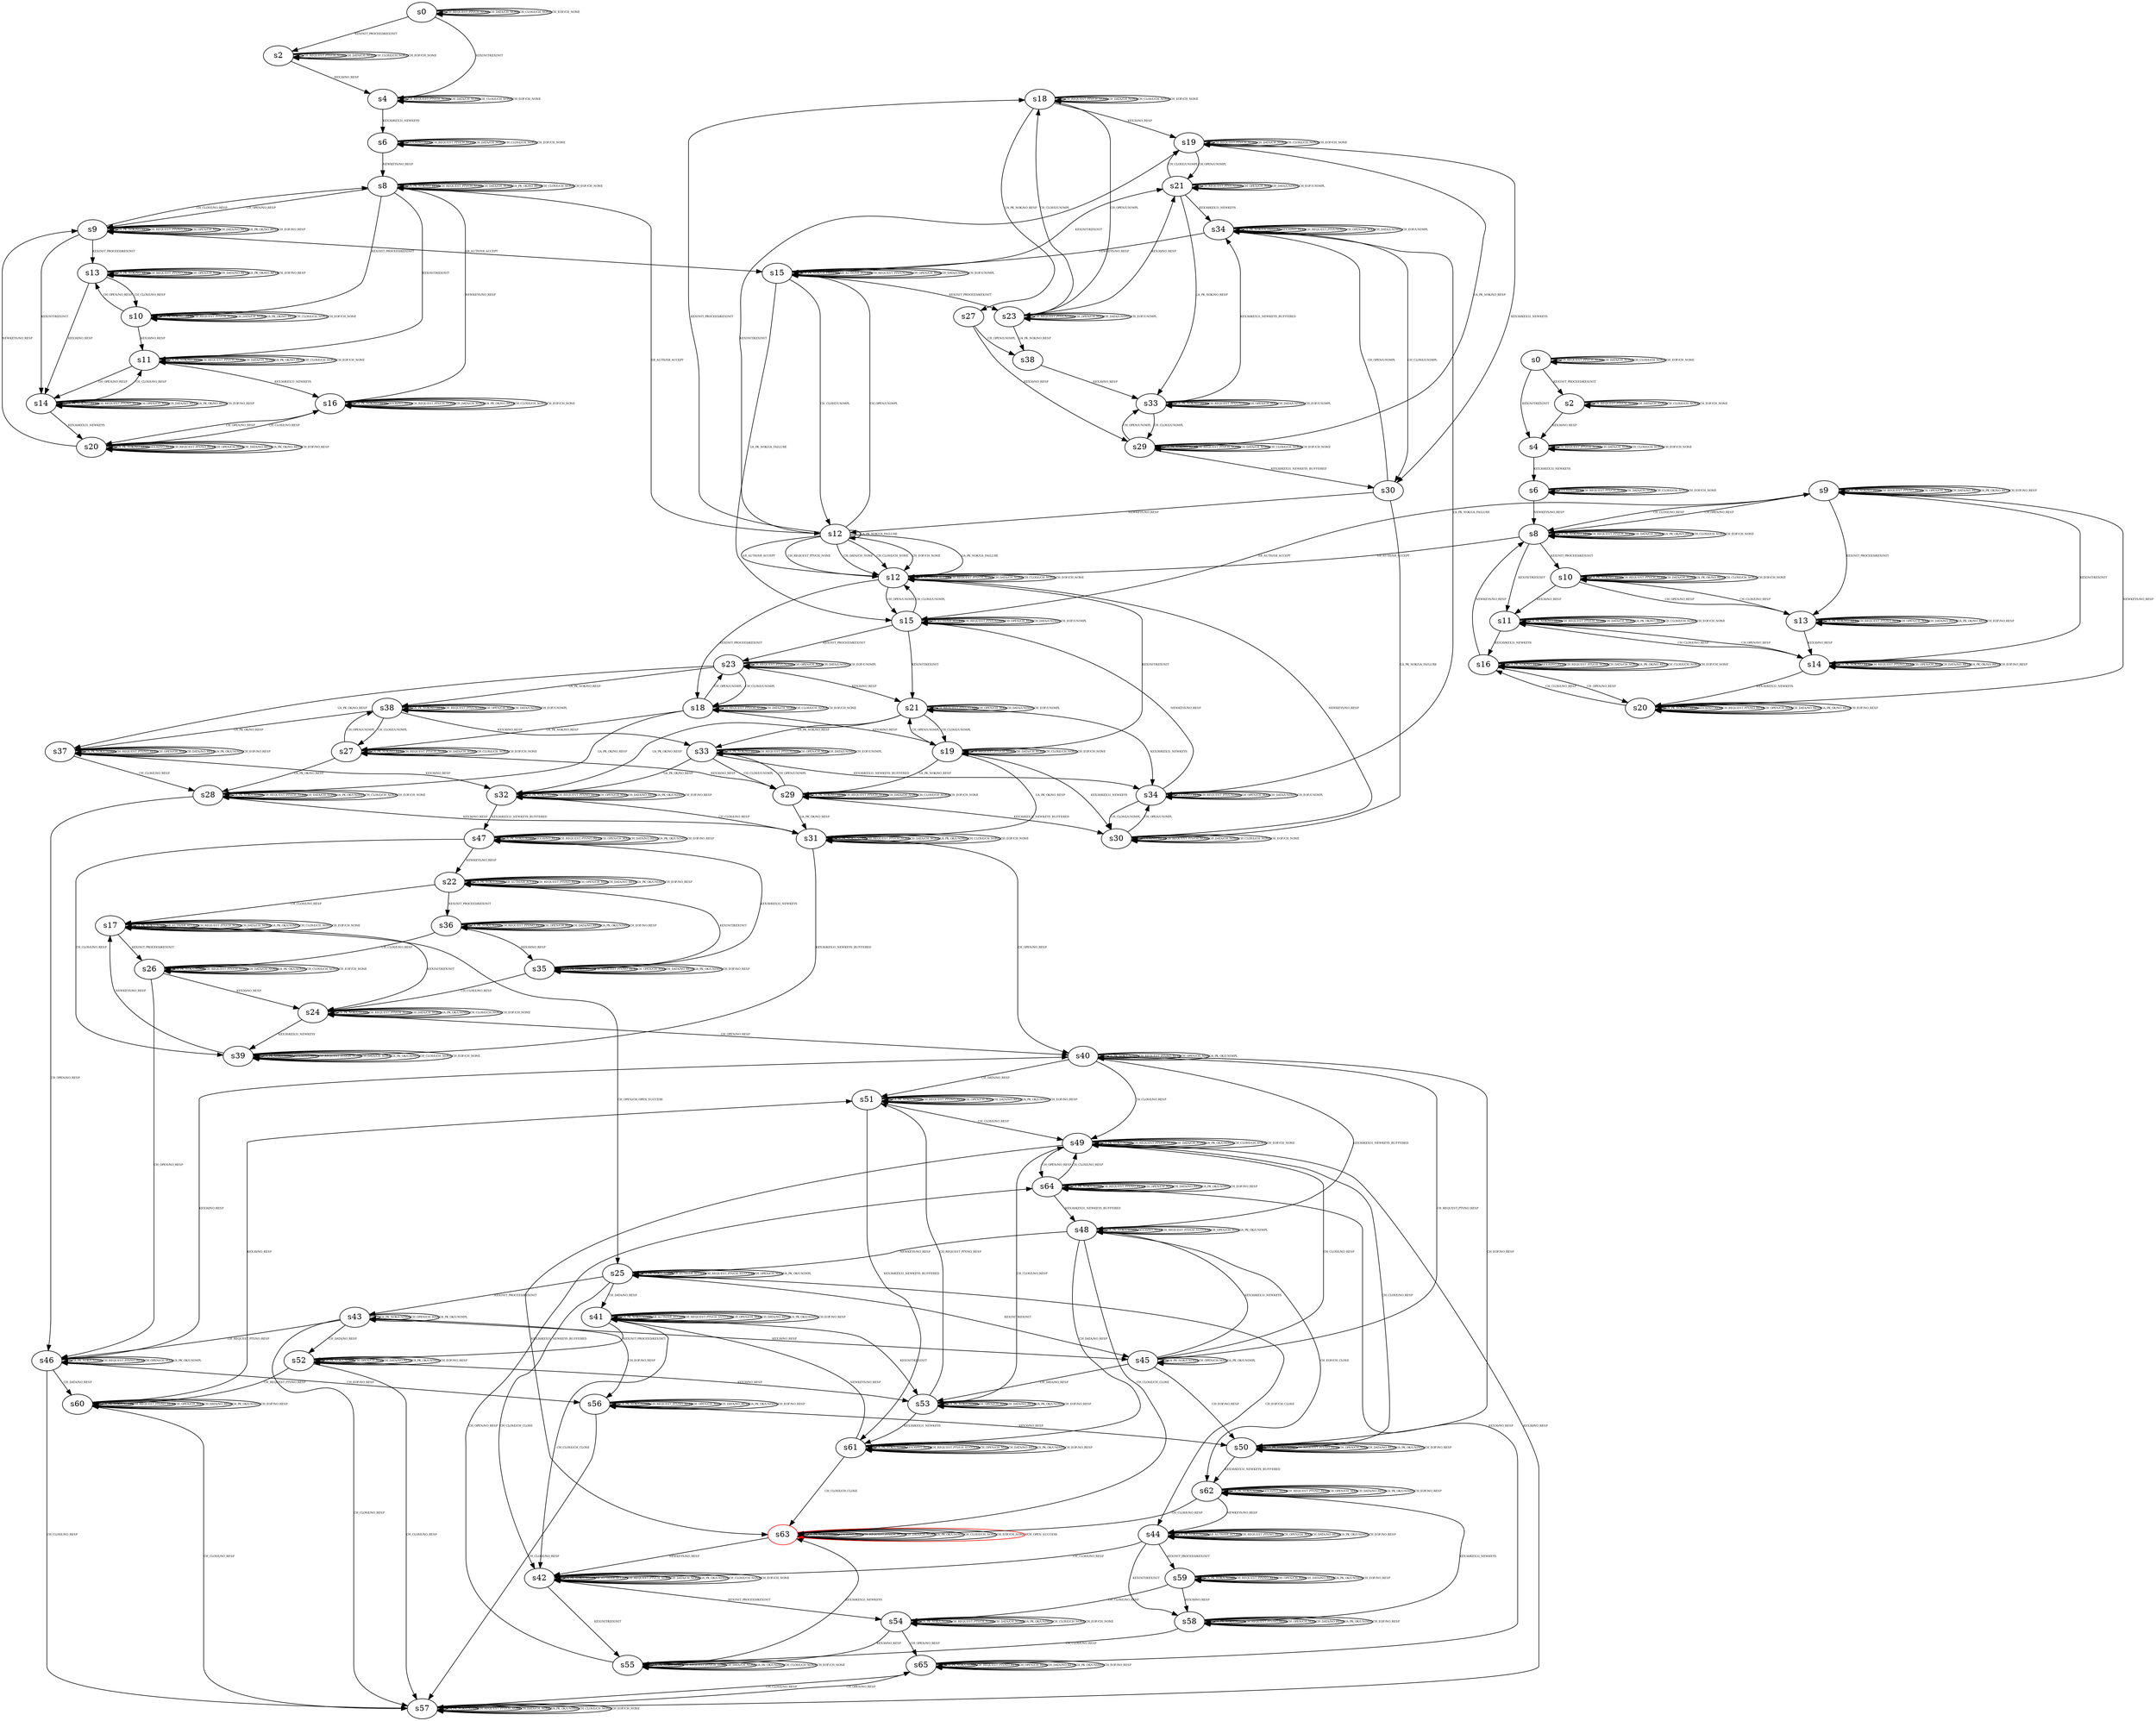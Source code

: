 digraph "Automata" { 
	 "s18_1_true" [label="s18",label="s18"];
	 "s12_1_true" [label="s12",label="s12"];
	 "s8_1_true" [label="s8",label="s8"];
	 "s51_1_false" [label="s51",label="s51"];
	 "s21_1_true" [label="s21",label="s21"];
	 "s64_1_false" [label="s64",label="s64"];
	 "s57_1_false" [label="s57",label="s57"];
	 "s34_1_true" [label="s34",label="s34"];
	 "s47_1_false" [label="s47",label="s47"];
	 "s0_1_false" [label="s0",label="s0"];
	 "s56_1_false" [label="s56",label="s56"];
	 "s65_1_false" [label="s65",label="s65"];
	 "s37_1_false" [label="s37",label="s37"];
	 "s50_1_false" [label="s50",label="s50"];
	 "s9_1_true" [label="s9",label="s9"];
	 "s11_1_false" [label="s11",label="s11"];
	 "s20_1_false" [label="s20",label="s20"];
	 "s12_1_false" [label="s12",label="s12"];
	 "s20_1_true" [label="s20",label="s20"];
	 "s23_1_false" [label="s23",label="s23"];
	 "s19_1_true" [label="s19",label="s19"];
	 "s53_1_false" [label="s53",label="s53"];
	 "s26_1_false" [label="s26",label="s26"];
	 "s17_1_false" [label="s17",label="s17"];
	 "s41_1_false" [label="s41",label="s41"];
	 "s11_1_true" [label="s11",label="s11"];
	 "s2_1_true" [label="s2",label="s2"];
	 "s27_1_true" [label="s27",label="s27"];
	 "s2_1_false" [label="s2",label="s2"];
	 "s54_1_false" [label="s54",label="s54"];
	 "s27_1_false" [label="s27",label="s27"];
	 "s32_1_false" [label="s32",label="s32"];
	 "s22_1_false" [label="s22",label="s22"];
	 "s40_1_false" [label="s40",label="s40"];
	 "s25_1_false" [label="s25",label="s25"];
	 "s52_1_false" [label="s52",label="s52"];
	 "s43_1_false" [label="s43",label="s43"];
	 "s31_1_false" [label="s31",label="s31"];
	 "s16_1_true" [label="s16",label="s16"];
	 "s6_1_true" [label="s6",label="s6"];
	 "s16_1_false" [label="s16",label="s16"];
	 "s42_1_false" [label="s42",label="s42"];
	 "s10_1_false" [label="s10",label="s10"];
	 "s4_1_false" [label="s4",label="s4"];
	 "s24_1_false" [label="s24",label="s24"];
	 "s36_1_false" [label="s36",label="s36"];
	 "s9_1_false" [label="s9",label="s9"];
	 "s63_1_false" [label="s63",label="s63",color=red];
	 "s46_1_false" [label="s46",label="s46"];
	 "s15_1_false" [label="s15",label="s15"];
	 "s49_1_false" [label="s49",label="s49"];
	 "s10_1_true" [label="s10",label="s10"];
	 "s4_1_true" [label="s4",label="s4"];
	 "s38_1_false" [label="s38",label="s38"];
	 "s39_1_false" [label="s39",label="s39"];
	 "s55_1_false" [label="s55",label="s55"];
	 "s15_1_true" [label="s15",label="s15"];
	 "s14_1_true" [label="s14",label="s14"];
	 "s13_1_true" [label="s13",label="s13"];
	 "s33_1_false" [label="s33",label="s33"];
	 "s21_1_false" [label="s21",label="s21"];
	 "s18_1_false" [label="s18",label="s18"];
	 "s44_1_false" [label="s44",label="s44"];
	 "s30_1_false" [label="s30",label="s30"];
	 "s59_1_false" [label="s59",label="s59"];
	 "s61_1_false" [label="s61",label="s61"];
	 "s62_1_false" [label="s62",label="s62"];
	 "s23_1_true" [label="s23",label="s23"];
	 "s29_1_true" [label="s29",label="s29"];
	 "s34_1_false" [label="s34",label="s34"];
	 "s19_1_false" [label="s19",label="s19"];
	 "s48_1_false" [label="s48",label="s48"];
	 "s60_1_false" [label="s60",label="s60"];
	 "s28_1_false" [label="s28",label="s28"];
	 "s35_1_false" [label="s35",label="s35"];
	 "s8_1_false" [label="s8",label="s8"];
	 "s6_1_false" [label="s6",label="s6"];
	 "s13_1_false" [label="s13",label="s13"];
	 "s45_1_false" [label="s45",label="s45"];
	 "s33_1_true" [label="s33",label="s33"];
	 "s38_1_true" [label="s38",label="s38"];
	 "s30_1_true" [label="s30",label="s30"];
	 "s29_1_false" [label="s29",label="s29"];
	 "s14_1_false" [label="s14",label="s14"];
	 "s0_1_true" [label="s0",label="s0"];
	 "s58_1_false" [label="s58",label="s58"];
	 "s61_1_false"->"s63_1_false" [fontsize=5,label="CH_CLOSE/CH_CLOSE"];
	 "s61_1_false"->"s41_1_false" [fontsize=5,label="NEWKEYS/NO_RESP"];
	 "s61_1_false"->"s61_1_false" [fontsize=5,label="UA_PK_NOK/UNIMPL"];
	 "s61_1_false"->"s61_1_false" [fontsize=5,label="KEX30/NO_RESP"];
	 "s61_1_false"->"s61_1_false" [fontsize=5,label="CH_REQUEST_PTY/CH_SUCCESS"];
	 "s61_1_false"->"s61_1_false" [fontsize=5,label="CH_OPEN/CH_MAX"];
	 "s61_1_false"->"s61_1_false" [fontsize=5,label="CH_DATA/NO_RESP"];
	 "s61_1_false"->"s61_1_false" [fontsize=5,label="UA_PK_OK/UNIMPL"];
	 "s61_1_false"->"s61_1_false" [fontsize=5,label="CH_EOF/NO_RESP"];
	 "s48_1_false"->"s63_1_false" [fontsize=5,label="CH_CLOSE/CH_CLOSE"];
	 "s48_1_false"->"s62_1_false" [fontsize=5,label="CH_EOF/CH_CLOSE"];
	 "s48_1_false"->"s25_1_false" [fontsize=5,label="NEWKEYS/NO_RESP"];
	 "s48_1_false"->"s48_1_false" [fontsize=5,label="UA_PK_NOK/UNIMPL"];
	 "s48_1_false"->"s48_1_false" [fontsize=5,label="KEX30/NO_RESP"];
	 "s48_1_false"->"s48_1_false" [fontsize=5,label="CH_REQUEST_PTY/CH_SUCCESS"];
	 "s48_1_false"->"s48_1_false" [fontsize=5,label="CH_OPEN/CH_MAX"];
	 "s48_1_false"->"s48_1_false" [fontsize=5,label="UA_PK_OK/UNIMPL"];
	 "s48_1_false"->"s61_1_false" [fontsize=5,label="CH_DATA/NO_RESP"];
	 "s62_1_false"->"s63_1_false" [fontsize=5,label="CH_CLOSE/NO_RESP"];
	 "s62_1_false"->"s62_1_false" [fontsize=5,label="UA_PK_NOK/UNIMPL"];
	 "s62_1_false"->"s62_1_false" [fontsize=5,label="KEX30/NO_RESP"];
	 "s62_1_false"->"s62_1_false" [fontsize=5,label="CH_REQUEST_PTY/NO_RESP"];
	 "s62_1_false"->"s62_1_false" [fontsize=5,label="CH_OPEN/CH_MAX"];
	 "s62_1_false"->"s62_1_false" [fontsize=5,label="CH_DATA/NO_RESP"];
	 "s62_1_false"->"s62_1_false" [fontsize=5,label="UA_PK_OK/UNIMPL"];
	 "s62_1_false"->"s62_1_false" [fontsize=5,label="CH_EOF/NO_RESP"];
	 "s62_1_false"->"s44_1_false" [fontsize=5,label="NEWKEYS/NO_RESP"];
	 "s49_1_false"->"s64_1_false" [fontsize=5,label="CH_OPEN/NO_RESP"];
	 "s49_1_false"->"s49_1_false" [fontsize=5,label="UA_PK_NOK/UNIMPL"];
	 "s49_1_false"->"s49_1_false" [fontsize=5,label="CH_REQUEST_PTY/CH_NONE"];
	 "s49_1_false"->"s49_1_false" [fontsize=5,label="CH_DATA/CH_NONE"];
	 "s49_1_false"->"s49_1_false" [fontsize=5,label="UA_PK_OK/UNIMPL"];
	 "s49_1_false"->"s49_1_false" [fontsize=5,label="CH_CLOSE/CH_NONE"];
	 "s49_1_false"->"s49_1_false" [fontsize=5,label="CH_EOF/CH_NONE"];
	 "s49_1_false"->"s63_1_false" [fontsize=5,label="KEX30/KEX31_NEWKEYS_BUFFERED"];
	 "s63_1_false"->"s63_1_false" [fontsize=5,label="UA_PK_NOK/UNIMPL"];
	 "s63_1_false"->"s63_1_false" [fontsize=5,label="KEX30/NO_RESP"];
	 "s63_1_false"->"s63_1_false" [fontsize=5,label="CH_REQUEST_PTY/CH_NONE"];
	 "s63_1_false"->"s63_1_false" [fontsize=5,label="CH_DATA/CH_NONE"];
	 "s63_1_false"->"s63_1_false" [fontsize=5,label="UA_PK_OK/UNIMPL"];
	 "s63_1_false"->"s63_1_false" [fontsize=5,label="CH_CLOSE/CH_NONE"];
	 "s63_1_false"->"s63_1_false" [fontsize=5,label="CH_EOF/CH_NONE"];
	 "s63_1_false"->"s42_1_false" [fontsize=5,label="NEWKEYS/NO_RESP"];
	 "s55_1_false"->"s55_1_false" [fontsize=5,label="UA_PK_NOK/UNIMPL"];
	 "s55_1_false"->"s55_1_false" [fontsize=5,label="CH_REQUEST_PTY/CH_NONE"];
	 "s55_1_false"->"s55_1_false" [fontsize=5,label="CH_DATA/CH_NONE"];
	 "s55_1_false"->"s55_1_false" [fontsize=5,label="UA_PK_OK/UNIMPL"];
	 "s55_1_false"->"s55_1_false" [fontsize=5,label="CH_CLOSE/CH_NONE"];
	 "s55_1_false"->"s55_1_false" [fontsize=5,label="CH_EOF/CH_NONE"];
	 "s55_1_false"->"s63_1_false" [fontsize=5,label="KEX30/KEX31_NEWKEYS"];
	 "s55_1_false"->"s64_1_false" [fontsize=5,label="CH_OPEN/NO_RESP"];
	 "s54_1_false"->"s55_1_false" [fontsize=5,label="KEX30/NO_RESP"];
	 "s54_1_false"->"s54_1_false" [fontsize=5,label="UA_PK_NOK/UNIMPL"];
	 "s54_1_false"->"s54_1_false" [fontsize=5,label="CH_REQUEST_PTY/CH_NONE"];
	 "s54_1_false"->"s54_1_false" [fontsize=5,label="CH_DATA/CH_NONE"];
	 "s54_1_false"->"s54_1_false" [fontsize=5,label="UA_PK_OK/UNIMPL"];
	 "s54_1_false"->"s54_1_false" [fontsize=5,label="CH_CLOSE/CH_NONE"];
	 "s54_1_false"->"s54_1_false" [fontsize=5,label="CH_EOF/CH_NONE"];
	 "s54_1_false"->"s65_1_false" [fontsize=5,label="CH_OPEN/NO_RESP"];
	 "s58_1_false"->"s62_1_false" [fontsize=5,label="KEX30/KEX31_NEWKEYS"];
	 "s58_1_false"->"s58_1_false" [fontsize=5,label="UA_PK_NOK/UNIMPL"];
	 "s58_1_false"->"s58_1_false" [fontsize=5,label="CH_REQUEST_PTY/NO_RESP"];
	 "s58_1_false"->"s58_1_false" [fontsize=5,label="CH_OPEN/CH_MAX"];
	 "s58_1_false"->"s58_1_false" [fontsize=5,label="CH_DATA/NO_RESP"];
	 "s58_1_false"->"s58_1_false" [fontsize=5,label="UA_PK_OK/UNIMPL"];
	 "s58_1_false"->"s58_1_false" [fontsize=5,label="CH_EOF/NO_RESP"];
	 "s58_1_false"->"s55_1_false" [fontsize=5,label="CH_CLOSE/NO_RESP"];
	 "s42_1_false"->"s55_1_false" [fontsize=5,label="KEXINIT/KEXINIT"];
	 "s42_1_false"->"s54_1_false" [fontsize=5,label="KEXINIT_PROCEED/KEXINIT"];
	 "s42_1_false"->"s42_1_false" [fontsize=5,label="UA_PK_NOK/UNIMPL"];
	 "s42_1_false"->"s42_1_false" [fontsize=5,label="SR_AUTH/SR_ACCEPT"];
	 "s42_1_false"->"s42_1_false" [fontsize=5,label="CH_REQUEST_PTY/CH_NONE"];
	 "s42_1_false"->"s42_1_false" [fontsize=5,label="CH_DATA/CH_NONE"];
	 "s42_1_false"->"s42_1_false" [fontsize=5,label="UA_PK_OK/UNIMPL"];
	 "s42_1_false"->"s42_1_false" [fontsize=5,label="CH_CLOSE/CH_NONE"];
	 "s42_1_false"->"s42_1_false" [fontsize=5,label="CH_EOF/CH_NONE"];
	 "s59_1_false"->"s54_1_false" [fontsize=5,label="CH_CLOSE/NO_RESP"];
	 "s59_1_false"->"s58_1_false" [fontsize=5,label="KEX30/NO_RESP"];
	 "s59_1_false"->"s59_1_false" [fontsize=5,label="UA_PK_NOK/UNIMPL"];
	 "s59_1_false"->"s59_1_false" [fontsize=5,label="CH_REQUEST_PTY/NO_RESP"];
	 "s59_1_false"->"s59_1_false" [fontsize=5,label="CH_OPEN/CH_MAX"];
	 "s59_1_false"->"s59_1_false" [fontsize=5,label="CH_DATA/NO_RESP"];
	 "s59_1_false"->"s59_1_false" [fontsize=5,label="UA_PK_OK/UNIMPL"];
	 "s59_1_false"->"s59_1_false" [fontsize=5,label="CH_EOF/NO_RESP"];
	 "s44_1_false"->"s44_1_false" [fontsize=5,label="UA_PK_NOK/UNIMPL"];
	 "s44_1_false"->"s44_1_false" [fontsize=5,label="SR_AUTH/SR_ACCEPT"];
	 "s44_1_false"->"s44_1_false" [fontsize=5,label="CH_REQUEST_PTY/NO_RESP"];
	 "s44_1_false"->"s44_1_false" [fontsize=5,label="CH_OPEN/CH_MAX"];
	 "s44_1_false"->"s44_1_false" [fontsize=5,label="CH_DATA/NO_RESP"];
	 "s44_1_false"->"s44_1_false" [fontsize=5,label="UA_PK_OK/UNIMPL"];
	 "s44_1_false"->"s44_1_false" [fontsize=5,label="CH_EOF/NO_RESP"];
	 "s44_1_false"->"s58_1_false" [fontsize=5,label="KEXINIT/KEXINIT"];
	 "s44_1_false"->"s59_1_false" [fontsize=5,label="KEXINIT_PROCEED/KEXINIT"];
	 "s44_1_false"->"s42_1_false" [fontsize=5,label="CH_CLOSE/NO_RESP"];
	 "s25_1_false"->"s42_1_false" [fontsize=5,label="CH_CLOSE/CH_CLOSE"];
	 "s25_1_false"->"s41_1_false" [fontsize=5,label="CH_DATA/NO_RESP"];
	 "s25_1_false"->"s25_1_false" [fontsize=5,label="UA_PK_NOK/UNIMPL"];
	 "s25_1_false"->"s25_1_false" [fontsize=5,label="SR_AUTH/SR_ACCEPT"];
	 "s25_1_false"->"s25_1_false" [fontsize=5,label="CH_REQUEST_PTY/CH_SUCCESS"];
	 "s25_1_false"->"s25_1_false" [fontsize=5,label="CH_OPEN/CH_MAX"];
	 "s25_1_false"->"s25_1_false" [fontsize=5,label="UA_PK_OK/UNIMPL"];
	 "s25_1_false"->"s43_1_false" [fontsize=5,label="KEXINIT_PROCEED/KEXINIT"];
	 "s25_1_false"->"s45_1_false" [fontsize=5,label="KEXINIT/KEXINIT"];
	 "s25_1_false"->"s44_1_false" [fontsize=5,label="CH_EOF/CH_CLOSE"];
	 "s41_1_false"->"s42_1_false" [fontsize=5,label="CH_CLOSE/CH_CLOSE"];
	 "s41_1_false"->"s41_1_false" [fontsize=5,label="UA_PK_NOK/UNIMPL"];
	 "s41_1_false"->"s41_1_false" [fontsize=5,label="SR_AUTH/SR_ACCEPT"];
	 "s41_1_false"->"s41_1_false" [fontsize=5,label="CH_REQUEST_PTY/CH_SUCCESS"];
	 "s41_1_false"->"s41_1_false" [fontsize=5,label="CH_OPEN/CH_MAX"];
	 "s41_1_false"->"s41_1_false" [fontsize=5,label="CH_DATA/NO_RESP"];
	 "s41_1_false"->"s41_1_false" [fontsize=5,label="UA_PK_OK/UNIMPL"];
	 "s41_1_false"->"s41_1_false" [fontsize=5,label="CH_EOF/NO_RESP"];
	 "s41_1_false"->"s52_1_false" [fontsize=5,label="KEXINIT_PROCEED/KEXINIT"];
	 "s41_1_false"->"s53_1_false" [fontsize=5,label="KEXINIT/KEXINIT"];
	 "s53_1_false"->"s61_1_false" [fontsize=5,label="KEX30/KEX31_NEWKEYS"];
	 "s53_1_false"->"s49_1_false" [fontsize=5,label="CH_CLOSE/NO_RESP"];
	 "s53_1_false"->"s53_1_false" [fontsize=5,label="UA_PK_NOK/UNIMPL"];
	 "s53_1_false"->"s53_1_false" [fontsize=5,label="CH_OPEN/CH_MAX"];
	 "s53_1_false"->"s53_1_false" [fontsize=5,label="CH_DATA/NO_RESP"];
	 "s53_1_false"->"s53_1_false" [fontsize=5,label="UA_PK_OK/UNIMPL"];
	 "s53_1_false"->"s53_1_false" [fontsize=5,label="CH_EOF/NO_RESP"];
	 "s53_1_false"->"s51_1_false" [fontsize=5,label="CH_REQUEST_PTY/NO_RESP"];
	 "s51_1_false"->"s61_1_false" [fontsize=5,label="KEX30/KEX31_NEWKEYS_BUFFERED"];
	 "s51_1_false"->"s49_1_false" [fontsize=5,label="CH_CLOSE/NO_RESP"];
	 "s51_1_false"->"s51_1_false" [fontsize=5,label="UA_PK_NOK/UNIMPL"];
	 "s51_1_false"->"s51_1_false" [fontsize=5,label="CH_REQUEST_PTY/NO_RESP"];
	 "s51_1_false"->"s51_1_false" [fontsize=5,label="CH_OPEN/CH_MAX"];
	 "s51_1_false"->"s51_1_false" [fontsize=5,label="CH_DATA/NO_RESP"];
	 "s51_1_false"->"s51_1_false" [fontsize=5,label="UA_PK_OK/UNIMPL"];
	 "s51_1_false"->"s51_1_false" [fontsize=5,label="CH_EOF/NO_RESP"];
	 "s40_1_false"->"s50_1_false" [fontsize=5,label="CH_EOF/NO_RESP"];
	 "s40_1_false"->"s51_1_false" [fontsize=5,label="CH_DATA/NO_RESP"];
	 "s40_1_false"->"s48_1_false" [fontsize=5,label="KEX30/KEX31_NEWKEYS_BUFFERED"];
	 "s40_1_false"->"s40_1_false" [fontsize=5,label="UA_PK_NOK/UNIMPL"];
	 "s40_1_false"->"s40_1_false" [fontsize=5,label="CH_REQUEST_PTY/NO_RESP"];
	 "s40_1_false"->"s40_1_false" [fontsize=5,label="CH_OPEN/CH_MAX"];
	 "s40_1_false"->"s40_1_false" [fontsize=5,label="UA_PK_OK/UNIMPL"];
	 "s40_1_false"->"s49_1_false" [fontsize=5,label="CH_CLOSE/NO_RESP"];
	 "s60_1_false"->"s57_1_false" [fontsize=5,label="CH_CLOSE/NO_RESP"];
	 "s60_1_false"->"s51_1_false" [fontsize=5,label="KEX30/NO_RESP"];
	 "s60_1_false"->"s60_1_false" [fontsize=5,label="UA_PK_NOK/UNIMPL"];
	 "s60_1_false"->"s60_1_false" [fontsize=5,label="CH_REQUEST_PTY/NO_RESP"];
	 "s60_1_false"->"s60_1_false" [fontsize=5,label="CH_OPEN/CH_MAX"];
	 "s60_1_false"->"s60_1_false" [fontsize=5,label="CH_DATA/NO_RESP"];
	 "s60_1_false"->"s60_1_false" [fontsize=5,label="UA_PK_OK/UNIMPL"];
	 "s60_1_false"->"s60_1_false" [fontsize=5,label="CH_EOF/NO_RESP"];
	 "s52_1_false"->"s52_1_false" [fontsize=5,label="UA_PK_NOK/UNIMPL"];
	 "s52_1_false"->"s52_1_false" [fontsize=5,label="CH_OPEN/CH_MAX"];
	 "s52_1_false"->"s52_1_false" [fontsize=5,label="CH_DATA/NO_RESP"];
	 "s52_1_false"->"s52_1_false" [fontsize=5,label="UA_PK_OK/UNIMPL"];
	 "s52_1_false"->"s52_1_false" [fontsize=5,label="CH_EOF/NO_RESP"];
	 "s52_1_false"->"s60_1_false" [fontsize=5,label="CH_REQUEST_PTY/NO_RESP"];
	 "s52_1_false"->"s57_1_false" [fontsize=5,label="CH_CLOSE/NO_RESP"];
	 "s52_1_false"->"s53_1_false" [fontsize=5,label="KEX30/NO_RESP"];
	 "s45_1_false"->"s49_1_false" [fontsize=5,label="CH_CLOSE/NO_RESP"];
	 "s45_1_false"->"s48_1_false" [fontsize=5,label="KEX30/KEX31_NEWKEYS"];
	 "s45_1_false"->"s50_1_false" [fontsize=5,label="CH_EOF/NO_RESP"];
	 "s45_1_false"->"s53_1_false" [fontsize=5,label="CH_DATA/NO_RESP"];
	 "s45_1_false"->"s40_1_false" [fontsize=5,label="CH_REQUEST_PTY/NO_RESP"];
	 "s45_1_false"->"s45_1_false" [fontsize=5,label="UA_PK_NOK/UNIMPL"];
	 "s45_1_false"->"s45_1_false" [fontsize=5,label="CH_OPEN/CH_MAX"];
	 "s45_1_false"->"s45_1_false" [fontsize=5,label="UA_PK_OK/UNIMPL"];
	 "s43_1_false"->"s52_1_false" [fontsize=5,label="CH_DATA/NO_RESP"];
	 "s43_1_false"->"s43_1_false" [fontsize=5,label="UA_PK_NOK/UNIMPL"];
	 "s43_1_false"->"s43_1_false" [fontsize=5,label="CH_OPEN/CH_MAX"];
	 "s43_1_false"->"s43_1_false" [fontsize=5,label="UA_PK_OK/UNIMPL"];
	 "s43_1_false"->"s45_1_false" [fontsize=5,label="KEX30/NO_RESP"];
	 "s43_1_false"->"s46_1_false" [fontsize=5,label="CH_REQUEST_PTY/NO_RESP"];
	 "s43_1_false"->"s56_1_false" [fontsize=5,label="CH_EOF/NO_RESP"];
	 "s43_1_false"->"s57_1_false" [fontsize=5,label="CH_CLOSE/NO_RESP"];
	 "s17_1_false"->"s25_1_false" [fontsize=5,label="CH_OPEN/CH_OPEN_SUCCESS"];
	 "s17_1_false"->"s17_1_false" [fontsize=5,label="UA_PK_NOK/UNIMPL"];
	 "s17_1_false"->"s17_1_false" [fontsize=5,label="SR_AUTH/SR_ACCEPT"];
	 "s17_1_false"->"s17_1_false" [fontsize=5,label="CH_REQUEST_PTY/CH_NONE"];
	 "s17_1_false"->"s17_1_false" [fontsize=5,label="CH_DATA/CH_NONE"];
	 "s17_1_false"->"s17_1_false" [fontsize=5,label="UA_PK_OK/UNIMPL"];
	 "s17_1_false"->"s17_1_false" [fontsize=5,label="CH_CLOSE/CH_NONE"];
	 "s17_1_false"->"s17_1_false" [fontsize=5,label="CH_EOF/CH_NONE"];
	 "s17_1_false"->"s26_1_false" [fontsize=5,label="KEXINIT_PROCEED/KEXINIT"];
	 "s17_1_false"->"s24_1_false" [fontsize=5,label="KEXINIT/KEXINIT"];
	 "s22_1_false"->"s35_1_false" [fontsize=5,label="KEXINIT/KEXINIT"];
	 "s22_1_false"->"s22_1_false" [fontsize=5,label="UA_PK_NOK/UNIMPL"];
	 "s22_1_false"->"s22_1_false" [fontsize=5,label="SR_AUTH/SR_ACCEPT"];
	 "s22_1_false"->"s22_1_false" [fontsize=5,label="CH_REQUEST_PTY/NO_RESP"];
	 "s22_1_false"->"s22_1_false" [fontsize=5,label="CH_OPEN/CH_MAX"];
	 "s22_1_false"->"s22_1_false" [fontsize=5,label="CH_DATA/NO_RESP"];
	 "s22_1_false"->"s22_1_false" [fontsize=5,label="UA_PK_OK/UNIMPL"];
	 "s22_1_false"->"s22_1_false" [fontsize=5,label="CH_EOF/NO_RESP"];
	 "s22_1_false"->"s36_1_false" [fontsize=5,label="KEXINIT_PROCEED/KEXINIT"];
	 "s22_1_false"->"s17_1_false" [fontsize=5,label="CH_CLOSE/NO_RESP"];
	 "s39_1_false"->"s17_1_false" [fontsize=5,label="NEWKEYS/NO_RESP"];
	 "s39_1_false"->"s39_1_false" [fontsize=5,label="UA_PK_NOK/UNIMPL"];
	 "s39_1_false"->"s39_1_false" [fontsize=5,label="KEX30/NO_RESP"];
	 "s39_1_false"->"s39_1_false" [fontsize=5,label="CH_REQUEST_PTY/CH_NONE"];
	 "s39_1_false"->"s39_1_false" [fontsize=5,label="CH_DATA/CH_NONE"];
	 "s39_1_false"->"s39_1_false" [fontsize=5,label="UA_PK_OK/UNIMPL"];
	 "s39_1_false"->"s39_1_false" [fontsize=5,label="CH_CLOSE/CH_NONE"];
	 "s39_1_false"->"s39_1_false" [fontsize=5,label="CH_EOF/CH_NONE"];
	 "s31_1_false"->"s31_1_false" [fontsize=5,label="UA_PK_NOK/UNIMPL"];
	 "s31_1_false"->"s31_1_false" [fontsize=5,label="CH_REQUEST_PTY/CH_NONE"];
	 "s31_1_false"->"s31_1_false" [fontsize=5,label="CH_DATA/CH_NONE"];
	 "s31_1_false"->"s31_1_false" [fontsize=5,label="UA_PK_OK/UNIMPL"];
	 "s31_1_false"->"s31_1_false" [fontsize=5,label="CH_CLOSE/CH_NONE"];
	 "s31_1_false"->"s31_1_false" [fontsize=5,label="CH_EOF/CH_NONE"];
	 "s31_1_false"->"s40_1_false" [fontsize=5,label="CH_OPEN/NO_RESP"];
	 "s31_1_false"->"s39_1_false" [fontsize=5,label="KEX30/KEX31_NEWKEYS_BUFFERED"];
	 "s24_1_false"->"s39_1_false" [fontsize=5,label="KEX30/KEX31_NEWKEYS"];
	 "s24_1_false"->"s24_1_false" [fontsize=5,label="UA_PK_NOK/UNIMPL"];
	 "s24_1_false"->"s24_1_false" [fontsize=5,label="CH_REQUEST_PTY/CH_NONE"];
	 "s24_1_false"->"s24_1_false" [fontsize=5,label="CH_DATA/CH_NONE"];
	 "s24_1_false"->"s24_1_false" [fontsize=5,label="UA_PK_OK/UNIMPL"];
	 "s24_1_false"->"s24_1_false" [fontsize=5,label="CH_CLOSE/CH_NONE"];
	 "s24_1_false"->"s24_1_false" [fontsize=5,label="CH_EOF/CH_NONE"];
	 "s24_1_false"->"s40_1_false" [fontsize=5,label="CH_OPEN/NO_RESP"];
	 "s47_1_false"->"s39_1_false" [fontsize=5,label="CH_CLOSE/NO_RESP"];
	 "s47_1_false"->"s22_1_false" [fontsize=5,label="NEWKEYS/NO_RESP"];
	 "s47_1_false"->"s47_1_false" [fontsize=5,label="UA_PK_NOK/UNIMPL"];
	 "s47_1_false"->"s47_1_false" [fontsize=5,label="KEX30/NO_RESP"];
	 "s47_1_false"->"s47_1_false" [fontsize=5,label="CH_REQUEST_PTY/NO_RESP"];
	 "s47_1_false"->"s47_1_false" [fontsize=5,label="CH_OPEN/CH_MAX"];
	 "s47_1_false"->"s47_1_false" [fontsize=5,label="CH_DATA/NO_RESP"];
	 "s47_1_false"->"s47_1_false" [fontsize=5,label="UA_PK_OK/UNIMPL"];
	 "s47_1_false"->"s47_1_false" [fontsize=5,label="CH_EOF/NO_RESP"];
	 "s29_1_false"->"s29_1_false" [fontsize=5,label="UA_PK_NOK/NO_RESP"];
	 "s29_1_false"->"s29_1_false" [fontsize=5,label="CH_REQUEST_PTY/CH_NONE"];
	 "s29_1_false"->"s29_1_false" [fontsize=5,label="CH_DATA/CH_NONE"];
	 "s29_1_false"->"s29_1_false" [fontsize=5,label="CH_CLOSE/CH_NONE"];
	 "s29_1_false"->"s29_1_false" [fontsize=5,label="CH_EOF/CH_NONE"];
	 "s29_1_false"->"s30_1_false" [fontsize=5,label="KEX30/KEX31_NEWKEYS_BUFFERED"];
	 "s29_1_false"->"s31_1_false" [fontsize=5,label="UA_PK_OK/NO_RESP"];
	 "s29_1_false"->"s33_1_false" [fontsize=5,label="CH_OPEN/UNIMPL"];
	 "s32_1_false"->"s31_1_false" [fontsize=5,label="CH_CLOSE/NO_RESP"];
	 "s32_1_false"->"s47_1_false" [fontsize=5,label="KEX30/KEX31_NEWKEYS_BUFFERED"];
	 "s32_1_false"->"s32_1_false" [fontsize=5,label="UA_PK_NOK/UNIMPL"];
	 "s32_1_false"->"s32_1_false" [fontsize=5,label="CH_REQUEST_PTY/NO_RESP"];
	 "s32_1_false"->"s32_1_false" [fontsize=5,label="CH_OPEN/CH_MAX"];
	 "s32_1_false"->"s32_1_false" [fontsize=5,label="CH_DATA/NO_RESP"];
	 "s32_1_false"->"s32_1_false" [fontsize=5,label="UA_PK_OK/UNIMPL"];
	 "s32_1_false"->"s32_1_false" [fontsize=5,label="CH_EOF/NO_RESP"];
	 "s19_1_false"->"s31_1_false" [fontsize=5,label="UA_PK_OK/NO_RESP"];
	 "s19_1_false"->"s29_1_false" [fontsize=5,label="UA_PK_NOK/NO_RESP"];
	 "s19_1_false"->"s19_1_false" [fontsize=5,label="CH_REQUEST_PTY/CH_NONE"];
	 "s19_1_false"->"s19_1_false" [fontsize=5,label="CH_DATA/CH_NONE"];
	 "s19_1_false"->"s19_1_false" [fontsize=5,label="CH_CLOSE/CH_NONE"];
	 "s19_1_false"->"s19_1_false" [fontsize=5,label="CH_EOF/CH_NONE"];
	 "s19_1_false"->"s30_1_false" [fontsize=5,label="KEX30/KEX31_NEWKEYS"];
	 "s19_1_false"->"s21_1_false" [fontsize=5,label="CH_OPEN/UNIMPL"];
	 "s28_1_false"->"s28_1_false" [fontsize=5,label="UA_PK_NOK/UNIMPL"];
	 "s28_1_false"->"s28_1_false" [fontsize=5,label="CH_REQUEST_PTY/CH_NONE"];
	 "s28_1_false"->"s28_1_false" [fontsize=5,label="CH_DATA/CH_NONE"];
	 "s28_1_false"->"s28_1_false" [fontsize=5,label="UA_PK_OK/UNIMPL"];
	 "s28_1_false"->"s28_1_false" [fontsize=5,label="CH_CLOSE/CH_NONE"];
	 "s28_1_false"->"s28_1_false" [fontsize=5,label="CH_EOF/CH_NONE"];
	 "s28_1_false"->"s46_1_false" [fontsize=5,label="CH_OPEN/NO_RESP"];
	 "s28_1_false"->"s31_1_false" [fontsize=5,label="KEX30/NO_RESP"];
	 "s33_1_false"->"s34_1_false" [fontsize=5,label="KEX30/KEX31_NEWKEYS_BUFFERED"];
	 "s33_1_false"->"s32_1_false" [fontsize=5,label="UA_PK_OK/NO_RESP"];
	 "s33_1_false"->"s33_1_false" [fontsize=5,label="UA_PK_NOK/NO_RESP"];
	 "s33_1_false"->"s33_1_false" [fontsize=5,label="CH_REQUEST_PTY/UNIMPL"];
	 "s33_1_false"->"s33_1_false" [fontsize=5,label="CH_OPEN/CH_MAX"];
	 "s33_1_false"->"s33_1_false" [fontsize=5,label="CH_DATA/UNIMPL"];
	 "s33_1_false"->"s33_1_false" [fontsize=5,label="CH_EOF/UNIMPL"];
	 "s33_1_false"->"s29_1_false" [fontsize=5,label="CH_CLOSE/UNIMPL"];
	 "s27_1_false"->"s38_1_false" [fontsize=5,label="CH_OPEN/UNIMPL"];
	 "s27_1_false"->"s28_1_false" [fontsize=5,label="UA_PK_OK/NO_RESP"];
	 "s27_1_false"->"s27_1_false" [fontsize=5,label="UA_PK_NOK/NO_RESP"];
	 "s27_1_false"->"s27_1_false" [fontsize=5,label="CH_REQUEST_PTY/CH_NONE"];
	 "s27_1_false"->"s27_1_false" [fontsize=5,label="CH_DATA/CH_NONE"];
	 "s27_1_false"->"s27_1_false" [fontsize=5,label="CH_CLOSE/CH_NONE"];
	 "s27_1_false"->"s27_1_false" [fontsize=5,label="CH_EOF/CH_NONE"];
	 "s27_1_false"->"s29_1_false" [fontsize=5,label="KEX30/NO_RESP"];
	 "s12_1_false"->"s19_1_false" [fontsize=5,label="KEXINIT/KEXINIT"];
	 "s12_1_false"->"s15_1_false" [fontsize=5,label="CH_OPEN/UNIMPL"];
	 "s12_1_false"->"s18_1_false" [fontsize=5,label="KEXINIT_PROCEED/KEXINIT"];
	 "s12_1_false"->"s12_1_false" [fontsize=5,label="SR_AUTH/SR_ACCEPT"];
	 "s12_1_false"->"s12_1_false" [fontsize=5,label="CH_REQUEST_PTY/CH_NONE"];
	 "s12_1_false"->"s12_1_false" [fontsize=5,label="CH_DATA/CH_NONE"];
	 "s12_1_false"->"s12_1_false" [fontsize=5,label="CH_CLOSE/CH_NONE"];
	 "s12_1_false"->"s12_1_false" [fontsize=5,label="CH_EOF/CH_NONE"];
	 "s21_1_false"->"s34_1_false" [fontsize=5,label="KEX30/KEX31_NEWKEYS"];
	 "s21_1_false"->"s32_1_false" [fontsize=5,label="UA_PK_OK/NO_RESP"];
	 "s21_1_false"->"s19_1_false" [fontsize=5,label="CH_CLOSE/UNIMPL"];
	 "s21_1_false"->"s21_1_false" [fontsize=5,label="CH_REQUEST_PTY/UNIMPL"];
	 "s21_1_false"->"s21_1_false" [fontsize=5,label="CH_OPEN/CH_MAX"];
	 "s21_1_false"->"s21_1_false" [fontsize=5,label="CH_DATA/UNIMPL"];
	 "s21_1_false"->"s21_1_false" [fontsize=5,label="CH_EOF/UNIMPL"];
	 "s21_1_false"->"s33_1_false" [fontsize=5,label="UA_PK_NOK/NO_RESP"];
	 "s18_1_false"->"s27_1_false" [fontsize=5,label="UA_PK_NOK/NO_RESP"];
	 "s18_1_false"->"s19_1_false" [fontsize=5,label="KEX30/NO_RESP"];
	 "s18_1_false"->"s23_1_false" [fontsize=5,label="CH_OPEN/UNIMPL"];
	 "s18_1_false"->"s18_1_false" [fontsize=5,label="CH_REQUEST_PTY/CH_NONE"];
	 "s18_1_false"->"s18_1_false" [fontsize=5,label="CH_DATA/CH_NONE"];
	 "s18_1_false"->"s18_1_false" [fontsize=5,label="CH_CLOSE/CH_NONE"];
	 "s18_1_false"->"s18_1_false" [fontsize=5,label="CH_EOF/CH_NONE"];
	 "s18_1_false"->"s28_1_false" [fontsize=5,label="UA_PK_OK/NO_RESP"];
	 "s30_1_false"->"s12_1_false" [fontsize=5,label="NEWKEYS/NO_RESP"];
	 "s30_1_false"->"s30_1_false" [fontsize=5,label="KEX30/NO_RESP"];
	 "s30_1_false"->"s30_1_false" [fontsize=5,label="CH_REQUEST_PTY/CH_NONE"];
	 "s30_1_false"->"s30_1_false" [fontsize=5,label="CH_DATA/CH_NONE"];
	 "s30_1_false"->"s30_1_false" [fontsize=5,label="CH_CLOSE/CH_NONE"];
	 "s30_1_false"->"s30_1_false" [fontsize=5,label="CH_EOF/CH_NONE"];
	 "s30_1_false"->"s34_1_false" [fontsize=5,label="CH_OPEN/UNIMPL"];
	 "s12_1_true"->"s18_1_true" [fontsize=5,label="KEXINIT_PROCEED/KEXINIT"];
	 "s12_1_true"->"s12_1_false" [fontsize=5,label="UA_PK_NOK/UA_FAILURE"];
	 "s12_1_true"->"s12_1_false" [fontsize=5,label="SR_AUTH/SR_ACCEPT"];
	 "s12_1_true"->"s12_1_false" [fontsize=5,label="CH_REQUEST_PTY/CH_NONE"];
	 "s12_1_true"->"s12_1_false" [fontsize=5,label="CH_DATA/CH_NONE"];
	 "s12_1_true"->"s12_1_false" [fontsize=5,label="CH_CLOSE/CH_NONE"];
	 "s12_1_true"->"s12_1_false" [fontsize=5,label="CH_EOF/CH_NONE"];
	 "s12_1_true"->"s19_1_true" [fontsize=5,label="KEXINIT/KEXINIT"];
	 "s12_1_true"->"s12_1_true" [fontsize=5,label="UA_PK_NOK/UA_FAILURE"];
	 "s12_1_true"->"s15_1_true" [fontsize=5,label="CH_OPEN/UNIMPL"];
	 "s15_1_false"->"s21_1_false" [fontsize=5,label="KEXINIT/KEXINIT"];
	 "s15_1_false"->"s15_1_false" [fontsize=5,label="SR_AUTH/SR_ACCEPT"];
	 "s15_1_false"->"s15_1_false" [fontsize=5,label="CH_REQUEST_PTY/UNIMPL"];
	 "s15_1_false"->"s15_1_false" [fontsize=5,label="CH_OPEN/CH_MAX"];
	 "s15_1_false"->"s15_1_false" [fontsize=5,label="CH_DATA/UNIMPL"];
	 "s15_1_false"->"s15_1_false" [fontsize=5,label="CH_EOF/UNIMPL"];
	 "s15_1_false"->"s23_1_false" [fontsize=5,label="KEXINIT_PROCEED/KEXINIT"];
	 "s15_1_false"->"s12_1_false" [fontsize=5,label="CH_CLOSE/UNIMPL"];
	 "s8_1_false"->"s12_1_false" [fontsize=5,label="SR_AUTH/SR_ACCEPT"];
	 "s8_1_false"->"s8_1_false" [fontsize=5,label="UA_PK_NOK/NO_RESP"];
	 "s8_1_false"->"s8_1_false" [fontsize=5,label="CH_REQUEST_PTY/CH_NONE"];
	 "s8_1_false"->"s8_1_false" [fontsize=5,label="CH_DATA/CH_NONE"];
	 "s8_1_false"->"s8_1_false" [fontsize=5,label="UA_PK_OK/NO_RESP"];
	 "s8_1_false"->"s8_1_false" [fontsize=5,label="CH_CLOSE/CH_NONE"];
	 "s8_1_false"->"s8_1_false" [fontsize=5,label="CH_EOF/CH_NONE"];
	 "s8_1_false"->"s11_1_false" [fontsize=5,label="KEXINIT/KEXINIT"];
	 "s8_1_false"->"s10_1_false" [fontsize=5,label="KEXINIT_PROCEED/KEXINIT"];
	 "s8_1_false"->"s9_1_false" [fontsize=5,label="CH_OPEN/NO_RESP"];
	 "s15_1_true"->"s12_1_true" [fontsize=5,label="CH_CLOSE/UNIMPL"];
	 "s15_1_true"->"s15_1_true" [fontsize=5,label="UA_PK_NOK/UA_FAILURE"];
	 "s15_1_true"->"s15_1_true" [fontsize=5,label="SR_AUTH/SR_ACCEPT"];
	 "s15_1_true"->"s15_1_true" [fontsize=5,label="CH_REQUEST_PTY/UNIMPL"];
	 "s15_1_true"->"s15_1_true" [fontsize=5,label="CH_OPEN/CH_MAX"];
	 "s15_1_true"->"s15_1_true" [fontsize=5,label="CH_DATA/UNIMPL"];
	 "s15_1_true"->"s15_1_true" [fontsize=5,label="CH_EOF/UNIMPL"];
	 "s15_1_true"->"s15_1_false" [fontsize=5,label="UA_PK_NOK/UA_FAILURE"];
	 "s15_1_true"->"s21_1_true" [fontsize=5,label="KEXINIT/KEXINIT"];
	 "s15_1_true"->"s23_1_true" [fontsize=5,label="KEXINIT_PROCEED/KEXINIT"];
	 "s8_1_true"->"s11_1_true" [fontsize=5,label="KEXINIT/KEXINIT"];
	 "s8_1_true"->"s12_1_true" [fontsize=5,label="SR_AUTH/SR_ACCEPT"];
	 "s8_1_true"->"s9_1_true" [fontsize=5,label="CH_OPEN/NO_RESP"];
	 "s8_1_true"->"s10_1_true" [fontsize=5,label="KEXINIT_PROCEED/KEXINIT"];
	 "s8_1_true"->"s8_1_true" [fontsize=5,label="UA_PK_NOK/NO_RESP"];
	 "s8_1_true"->"s8_1_true" [fontsize=5,label="CH_REQUEST_PTY/CH_NONE"];
	 "s8_1_true"->"s8_1_true" [fontsize=5,label="CH_DATA/CH_NONE"];
	 "s8_1_true"->"s8_1_true" [fontsize=5,label="UA_PK_OK/NO_RESP"];
	 "s8_1_true"->"s8_1_true" [fontsize=5,label="CH_CLOSE/CH_NONE"];
	 "s8_1_true"->"s8_1_true" [fontsize=5,label="CH_EOF/CH_NONE"];
	 "s30_1_true"->"s30_1_false" [fontsize=5,label="UA_PK_NOK/UA_FAILURE"];
	 "s30_1_true"->"s12_1_true" [fontsize=5,label="NEWKEYS/NO_RESP"];
	 "s30_1_true"->"s34_1_true" [fontsize=5,label="CH_OPEN/UNIMPL"];
	 "s34_1_true"->"s30_1_true" [fontsize=5,label="CH_CLOSE/UNIMPL"];
	 "s34_1_true"->"s34_1_false" [fontsize=5,label="UA_PK_NOK/UA_FAILURE"];
	 "s34_1_true"->"s15_1_true" [fontsize=5,label="NEWKEYS/NO_RESP"];
	 "s34_1_true"->"s34_1_true" [fontsize=5,label="UA_PK_NOK/UA_FAILURE"];
	 "s34_1_true"->"s34_1_true" [fontsize=5,label="KEX30/NO_RESP"];
	 "s34_1_true"->"s34_1_true" [fontsize=5,label="CH_REQUEST_PTY/UNIMPL"];
	 "s34_1_true"->"s34_1_true" [fontsize=5,label="CH_OPEN/CH_MAX"];
	 "s34_1_true"->"s34_1_true" [fontsize=5,label="CH_DATA/UNIMPL"];
	 "s34_1_true"->"s34_1_true" [fontsize=5,label="CH_EOF/UNIMPL"];
	 "s9_1_true"->"s9_1_true" [fontsize=5,label="UA_PK_NOK/NO_RESP"];
	 "s9_1_true"->"s9_1_true" [fontsize=5,label="CH_REQUEST_PTY/NO_RESP"];
	 "s9_1_true"->"s9_1_true" [fontsize=5,label="CH_OPEN/CH_MAX"];
	 "s9_1_true"->"s9_1_true" [fontsize=5,label="CH_DATA/NO_RESP"];
	 "s9_1_true"->"s9_1_true" [fontsize=5,label="UA_PK_OK/NO_RESP"];
	 "s9_1_true"->"s9_1_true" [fontsize=5,label="CH_EOF/NO_RESP"];
	 "s9_1_true"->"s8_1_true" [fontsize=5,label="CH_CLOSE/NO_RESP"];
	 "s9_1_true"->"s14_1_true" [fontsize=5,label="KEXINIT/KEXINIT"];
	 "s9_1_true"->"s13_1_true" [fontsize=5,label="KEXINIT_PROCEED/KEXINIT"];
	 "s9_1_true"->"s15_1_true" [fontsize=5,label="SR_AUTH/SR_ACCEPT"];
	 "s20_1_true"->"s9_1_true" [fontsize=5,label="NEWKEYS/NO_RESP"];
	 "s20_1_true"->"s16_1_true" [fontsize=5,label="CH_CLOSE/NO_RESP"];
	 "s20_1_true"->"s20_1_true" [fontsize=5,label="UA_PK_NOK/NO_RESP"];
	 "s20_1_true"->"s20_1_true" [fontsize=5,label="KEX30/NO_RESP"];
	 "s20_1_true"->"s20_1_true" [fontsize=5,label="CH_REQUEST_PTY/NO_RESP"];
	 "s20_1_true"->"s20_1_true" [fontsize=5,label="CH_OPEN/CH_MAX"];
	 "s20_1_true"->"s20_1_true" [fontsize=5,label="CH_DATA/NO_RESP"];
	 "s20_1_true"->"s20_1_true" [fontsize=5,label="UA_PK_OK/NO_RESP"];
	 "s20_1_true"->"s20_1_true" [fontsize=5,label="CH_EOF/NO_RESP"];
	 "s16_1_true"->"s8_1_true" [fontsize=5,label="NEWKEYS/NO_RESP"];
	 "s16_1_true"->"s20_1_true" [fontsize=5,label="CH_OPEN/NO_RESP"];
	 "s16_1_true"->"s16_1_true" [fontsize=5,label="UA_PK_NOK/NO_RESP"];
	 "s16_1_true"->"s16_1_true" [fontsize=5,label="KEX30/NO_RESP"];
	 "s16_1_true"->"s16_1_true" [fontsize=5,label="CH_REQUEST_PTY/CH_NONE"];
	 "s16_1_true"->"s16_1_true" [fontsize=5,label="CH_DATA/CH_NONE"];
	 "s16_1_true"->"s16_1_true" [fontsize=5,label="UA_PK_OK/NO_RESP"];
	 "s16_1_true"->"s16_1_true" [fontsize=5,label="CH_CLOSE/CH_NONE"];
	 "s16_1_true"->"s16_1_true" [fontsize=5,label="CH_EOF/CH_NONE"];
	 "s14_1_true"->"s20_1_true" [fontsize=5,label="KEX30/KEX31_NEWKEYS"];
	 "s14_1_true"->"s11_1_true" [fontsize=5,label="CH_CLOSE/NO_RESP"];
	 "s14_1_true"->"s14_1_true" [fontsize=5,label="UA_PK_NOK/NO_RESP"];
	 "s14_1_true"->"s14_1_true" [fontsize=5,label="CH_REQUEST_PTY/NO_RESP"];
	 "s14_1_true"->"s14_1_true" [fontsize=5,label="CH_OPEN/CH_MAX"];
	 "s14_1_true"->"s14_1_true" [fontsize=5,label="CH_DATA/NO_RESP"];
	 "s14_1_true"->"s14_1_true" [fontsize=5,label="UA_PK_OK/NO_RESP"];
	 "s14_1_true"->"s14_1_true" [fontsize=5,label="CH_EOF/NO_RESP"];
	 "s11_1_true"->"s14_1_true" [fontsize=5,label="CH_OPEN/NO_RESP"];
	 "s11_1_true"->"s16_1_true" [fontsize=5,label="KEX30/KEX31_NEWKEYS"];
	 "s11_1_true"->"s11_1_true" [fontsize=5,label="UA_PK_NOK/NO_RESP"];
	 "s11_1_true"->"s11_1_true" [fontsize=5,label="CH_REQUEST_PTY/CH_NONE"];
	 "s11_1_true"->"s11_1_true" [fontsize=5,label="CH_DATA/CH_NONE"];
	 "s11_1_true"->"s11_1_true" [fontsize=5,label="UA_PK_OK/NO_RESP"];
	 "s11_1_true"->"s11_1_true" [fontsize=5,label="CH_CLOSE/CH_NONE"];
	 "s11_1_true"->"s11_1_true" [fontsize=5,label="CH_EOF/CH_NONE"];
	 "s10_1_true"->"s13_1_true" [fontsize=5,label="CH_OPEN/NO_RESP"];
	 "s10_1_true"->"s10_1_true" [fontsize=5,label="UA_PK_NOK/NO_RESP"];
	 "s10_1_true"->"s10_1_true" [fontsize=5,label="CH_REQUEST_PTY/CH_NONE"];
	 "s10_1_true"->"s10_1_true" [fontsize=5,label="CH_DATA/CH_NONE"];
	 "s10_1_true"->"s10_1_true" [fontsize=5,label="UA_PK_OK/NO_RESP"];
	 "s10_1_true"->"s10_1_true" [fontsize=5,label="CH_CLOSE/CH_NONE"];
	 "s10_1_true"->"s10_1_true" [fontsize=5,label="CH_EOF/CH_NONE"];
	 "s10_1_true"->"s11_1_true" [fontsize=5,label="KEX30/NO_RESP"];
	 "s13_1_true"->"s14_1_true" [fontsize=5,label="KEX30/NO_RESP"];
	 "s13_1_true"->"s10_1_true" [fontsize=5,label="CH_CLOSE/NO_RESP"];
	 "s13_1_true"->"s13_1_true" [fontsize=5,label="UA_PK_NOK/NO_RESP"];
	 "s13_1_true"->"s13_1_true" [fontsize=5,label="CH_REQUEST_PTY/NO_RESP"];
	 "s13_1_true"->"s13_1_true" [fontsize=5,label="CH_OPEN/CH_MAX"];
	 "s13_1_true"->"s13_1_true" [fontsize=5,label="CH_DATA/NO_RESP"];
	 "s13_1_true"->"s13_1_true" [fontsize=5,label="UA_PK_OK/NO_RESP"];
	 "s13_1_true"->"s13_1_true" [fontsize=5,label="CH_EOF/NO_RESP"];
	 "s6_1_true"->"s6_1_true" [fontsize=5,label="KEX30/NO_RESP"];
	 "s6_1_true"->"s6_1_true" [fontsize=5,label="CH_REQUEST_PTY/CH_NONE"];
	 "s6_1_true"->"s6_1_true" [fontsize=5,label="CH_DATA/CH_NONE"];
	 "s6_1_true"->"s6_1_true" [fontsize=5,label="CH_CLOSE/CH_NONE"];
	 "s6_1_true"->"s6_1_true" [fontsize=5,label="CH_EOF/CH_NONE"];
	 "s6_1_true"->"s8_1_true" [fontsize=5,label="NEWKEYS/NO_RESP"];
	 "s4_1_true"->"s4_1_true" [fontsize=5,label="CH_REQUEST_PTY/CH_NONE"];
	 "s4_1_true"->"s4_1_true" [fontsize=5,label="CH_DATA/CH_NONE"];
	 "s4_1_true"->"s4_1_true" [fontsize=5,label="CH_CLOSE/CH_NONE"];
	 "s4_1_true"->"s4_1_true" [fontsize=5,label="CH_EOF/CH_NONE"];
	 "s4_1_true"->"s6_1_true" [fontsize=5,label="KEX30/KEX31_NEWKEYS"];
	 "s0_1_true"->"s4_1_true" [fontsize=5,label="KEXINIT/KEXINIT"];
	 "s0_1_true"->"s2_1_true" [fontsize=5,label="KEXINIT_PROCEED/KEXINIT"];
	 "s0_1_true"->"s0_1_true" [fontsize=5,label="CH_REQUEST_PTY/CH_NONE"];
	 "s0_1_true"->"s0_1_true" [fontsize=5,label="CH_DATA/CH_NONE"];
	 "s0_1_true"->"s0_1_true" [fontsize=5,label="CH_CLOSE/CH_NONE"];
	 "s0_1_true"->"s0_1_true" [fontsize=5,label="CH_EOF/CH_NONE"];
	 "s2_1_true"->"s2_1_true" [fontsize=5,label="CH_REQUEST_PTY/CH_NONE"];
	 "s2_1_true"->"s2_1_true" [fontsize=5,label="CH_DATA/CH_NONE"];
	 "s2_1_true"->"s2_1_true" [fontsize=5,label="CH_CLOSE/CH_NONE"];
	 "s2_1_true"->"s2_1_true" [fontsize=5,label="CH_EOF/CH_NONE"];
	 "s2_1_true"->"s4_1_true" [fontsize=5,label="KEX30/NO_RESP"];
	 "s34_1_false"->"s15_1_false" [fontsize=5,label="NEWKEYS/NO_RESP"];
	 "s34_1_false"->"s30_1_false" [fontsize=5,label="CH_CLOSE/UNIMPL"];
	 "s34_1_false"->"s34_1_false" [fontsize=5,label="KEX30/NO_RESP"];
	 "s34_1_false"->"s34_1_false" [fontsize=5,label="CH_REQUEST_PTY/UNIMPL"];
	 "s34_1_false"->"s34_1_false" [fontsize=5,label="CH_OPEN/CH_MAX"];
	 "s34_1_false"->"s34_1_false" [fontsize=5,label="CH_DATA/UNIMPL"];
	 "s34_1_false"->"s34_1_false" [fontsize=5,label="CH_EOF/UNIMPL"];
	 "s9_1_false"->"s13_1_false" [fontsize=5,label="KEXINIT_PROCEED/KEXINIT"];
	 "s9_1_false"->"s14_1_false" [fontsize=5,label="KEXINIT/KEXINIT"];
	 "s9_1_false"->"s8_1_false" [fontsize=5,label="CH_CLOSE/NO_RESP"];
	 "s9_1_false"->"s15_1_false" [fontsize=5,label="SR_AUTH/SR_ACCEPT"];
	 "s9_1_false"->"s9_1_false" [fontsize=5,label="UA_PK_NOK/NO_RESP"];
	 "s9_1_false"->"s9_1_false" [fontsize=5,label="CH_REQUEST_PTY/NO_RESP"];
	 "s9_1_false"->"s9_1_false" [fontsize=5,label="CH_OPEN/CH_MAX"];
	 "s9_1_false"->"s9_1_false" [fontsize=5,label="CH_DATA/NO_RESP"];
	 "s9_1_false"->"s9_1_false" [fontsize=5,label="UA_PK_OK/NO_RESP"];
	 "s9_1_false"->"s9_1_false" [fontsize=5,label="CH_EOF/NO_RESP"];
	 "s38_1_false"->"s27_1_false" [fontsize=5,label="CH_CLOSE/UNIMPL"];
	 "s38_1_false"->"s33_1_false" [fontsize=5,label="KEX30/NO_RESP"];
	 "s38_1_false"->"s38_1_false" [fontsize=5,label="UA_PK_NOK/NO_RESP"];
	 "s38_1_false"->"s38_1_false" [fontsize=5,label="CH_REQUEST_PTY/UNIMPL"];
	 "s38_1_false"->"s38_1_false" [fontsize=5,label="CH_OPEN/CH_MAX"];
	 "s38_1_false"->"s38_1_false" [fontsize=5,label="CH_DATA/UNIMPL"];
	 "s38_1_false"->"s38_1_false" [fontsize=5,label="CH_EOF/UNIMPL"];
	 "s38_1_false"->"s37_1_false" [fontsize=5,label="UA_PK_OK/NO_RESP"];
	 "s23_1_false"->"s23_1_false" [fontsize=5,label="CH_REQUEST_PTY/UNIMPL"];
	 "s23_1_false"->"s23_1_false" [fontsize=5,label="CH_OPEN/CH_MAX"];
	 "s23_1_false"->"s23_1_false" [fontsize=5,label="CH_DATA/UNIMPL"];
	 "s23_1_false"->"s23_1_false" [fontsize=5,label="CH_EOF/UNIMPL"];
	 "s23_1_false"->"s37_1_false" [fontsize=5,label="UA_PK_OK/NO_RESP"];
	 "s23_1_false"->"s38_1_false" [fontsize=5,label="UA_PK_NOK/NO_RESP"];
	 "s23_1_false"->"s18_1_false" [fontsize=5,label="CH_CLOSE/UNIMPL"];
	 "s23_1_false"->"s21_1_false" [fontsize=5,label="KEX30/NO_RESP"];
	 "s20_1_false"->"s16_1_false" [fontsize=5,label="CH_CLOSE/NO_RESP"];
	 "s20_1_false"->"s9_1_false" [fontsize=5,label="NEWKEYS/NO_RESP"];
	 "s20_1_false"->"s20_1_false" [fontsize=5,label="UA_PK_NOK/NO_RESP"];
	 "s20_1_false"->"s20_1_false" [fontsize=5,label="KEX30/NO_RESP"];
	 "s20_1_false"->"s20_1_false" [fontsize=5,label="CH_REQUEST_PTY/NO_RESP"];
	 "s20_1_false"->"s20_1_false" [fontsize=5,label="CH_OPEN/CH_MAX"];
	 "s20_1_false"->"s20_1_false" [fontsize=5,label="CH_DATA/NO_RESP"];
	 "s20_1_false"->"s20_1_false" [fontsize=5,label="UA_PK_OK/NO_RESP"];
	 "s20_1_false"->"s20_1_false" [fontsize=5,label="CH_EOF/NO_RESP"];
	 "s14_1_false"->"s14_1_false" [fontsize=5,label="UA_PK_NOK/NO_RESP"];
	 "s14_1_false"->"s14_1_false" [fontsize=5,label="CH_REQUEST_PTY/NO_RESP"];
	 "s14_1_false"->"s14_1_false" [fontsize=5,label="CH_OPEN/CH_MAX"];
	 "s14_1_false"->"s14_1_false" [fontsize=5,label="CH_DATA/NO_RESP"];
	 "s14_1_false"->"s14_1_false" [fontsize=5,label="UA_PK_OK/NO_RESP"];
	 "s14_1_false"->"s14_1_false" [fontsize=5,label="CH_EOF/NO_RESP"];
	 "s14_1_false"->"s20_1_false" [fontsize=5,label="KEX30/KEX31_NEWKEYS"];
	 "s14_1_false"->"s11_1_false" [fontsize=5,label="CH_CLOSE/NO_RESP"];
	 "s16_1_false"->"s20_1_false" [fontsize=5,label="CH_OPEN/NO_RESP"];
	 "s16_1_false"->"s16_1_false" [fontsize=5,label="UA_PK_NOK/NO_RESP"];
	 "s16_1_false"->"s16_1_false" [fontsize=5,label="KEX30/NO_RESP"];
	 "s16_1_false"->"s16_1_false" [fontsize=5,label="CH_REQUEST_PTY/CH_NONE"];
	 "s16_1_false"->"s16_1_false" [fontsize=5,label="CH_DATA/CH_NONE"];
	 "s16_1_false"->"s16_1_false" [fontsize=5,label="UA_PK_OK/NO_RESP"];
	 "s16_1_false"->"s16_1_false" [fontsize=5,label="CH_CLOSE/CH_NONE"];
	 "s16_1_false"->"s16_1_false" [fontsize=5,label="CH_EOF/CH_NONE"];
	 "s16_1_false"->"s8_1_false" [fontsize=5,label="NEWKEYS/NO_RESP"];
	 "s11_1_false"->"s16_1_false" [fontsize=5,label="KEX30/KEX31_NEWKEYS"];
	 "s11_1_false"->"s14_1_false" [fontsize=5,label="CH_OPEN/NO_RESP"];
	 "s11_1_false"->"s11_1_false" [fontsize=5,label="UA_PK_NOK/NO_RESP"];
	 "s11_1_false"->"s11_1_false" [fontsize=5,label="CH_REQUEST_PTY/CH_NONE"];
	 "s11_1_false"->"s11_1_false" [fontsize=5,label="CH_DATA/CH_NONE"];
	 "s11_1_false"->"s11_1_false" [fontsize=5,label="UA_PK_OK/NO_RESP"];
	 "s11_1_false"->"s11_1_false" [fontsize=5,label="CH_CLOSE/CH_NONE"];
	 "s11_1_false"->"s11_1_false" [fontsize=5,label="CH_EOF/CH_NONE"];
	 "s10_1_false"->"s10_1_false" [fontsize=5,label="UA_PK_NOK/NO_RESP"];
	 "s10_1_false"->"s10_1_false" [fontsize=5,label="CH_REQUEST_PTY/CH_NONE"];
	 "s10_1_false"->"s10_1_false" [fontsize=5,label="CH_DATA/CH_NONE"];
	 "s10_1_false"->"s10_1_false" [fontsize=5,label="UA_PK_OK/NO_RESP"];
	 "s10_1_false"->"s10_1_false" [fontsize=5,label="CH_CLOSE/CH_NONE"];
	 "s10_1_false"->"s10_1_false" [fontsize=5,label="CH_EOF/CH_NONE"];
	 "s10_1_false"->"s11_1_false" [fontsize=5,label="KEX30/NO_RESP"];
	 "s10_1_false"->"s13_1_false" [fontsize=5,label="CH_OPEN/NO_RESP"];
	 "s13_1_false"->"s10_1_false" [fontsize=5,label="CH_CLOSE/NO_RESP"];
	 "s13_1_false"->"s14_1_false" [fontsize=5,label="KEX30/NO_RESP"];
	 "s13_1_false"->"s13_1_false" [fontsize=5,label="UA_PK_NOK/NO_RESP"];
	 "s13_1_false"->"s13_1_false" [fontsize=5,label="CH_REQUEST_PTY/NO_RESP"];
	 "s13_1_false"->"s13_1_false" [fontsize=5,label="CH_OPEN/CH_MAX"];
	 "s13_1_false"->"s13_1_false" [fontsize=5,label="CH_DATA/NO_RESP"];
	 "s13_1_false"->"s13_1_false" [fontsize=5,label="UA_PK_OK/NO_RESP"];
	 "s13_1_false"->"s13_1_false" [fontsize=5,label="CH_EOF/NO_RESP"];
	 "s6_1_false"->"s8_1_false" [fontsize=5,label="NEWKEYS/NO_RESP"];
	 "s6_1_false"->"s6_1_false" [fontsize=5,label="KEX30/NO_RESP"];
	 "s6_1_false"->"s6_1_false" [fontsize=5,label="CH_REQUEST_PTY/CH_NONE"];
	 "s6_1_false"->"s6_1_false" [fontsize=5,label="CH_DATA/CH_NONE"];
	 "s6_1_false"->"s6_1_false" [fontsize=5,label="CH_CLOSE/CH_NONE"];
	 "s6_1_false"->"s6_1_false" [fontsize=5,label="CH_EOF/CH_NONE"];
	 "s4_1_false"->"s6_1_false" [fontsize=5,label="KEX30/KEX31_NEWKEYS"];
	 "s4_1_false"->"s4_1_false" [fontsize=5,label="CH_REQUEST_PTY/CH_NONE"];
	 "s4_1_false"->"s4_1_false" [fontsize=5,label="CH_DATA/CH_NONE"];
	 "s4_1_false"->"s4_1_false" [fontsize=5,label="CH_CLOSE/CH_NONE"];
	 "s4_1_false"->"s4_1_false" [fontsize=5,label="CH_EOF/CH_NONE"];
	 "s2_1_false"->"s2_1_false" [fontsize=5,label="CH_REQUEST_PTY/CH_NONE"];
	 "s2_1_false"->"s2_1_false" [fontsize=5,label="CH_DATA/CH_NONE"];
	 "s2_1_false"->"s2_1_false" [fontsize=5,label="CH_CLOSE/CH_NONE"];
	 "s2_1_false"->"s2_1_false" [fontsize=5,label="CH_EOF/CH_NONE"];
	 "s2_1_false"->"s4_1_false" [fontsize=5,label="KEX30/NO_RESP"];
	 "s0_1_false"->"s2_1_false" [fontsize=5,label="KEXINIT_PROCEED/KEXINIT"];
	 "s0_1_false"->"s4_1_false" [fontsize=5,label="KEXINIT/KEXINIT"];
	 "s0_1_false"->"s0_1_false" [fontsize=5,label="CH_REQUEST_PTY/CH_NONE"];
	 "s0_1_false"->"s0_1_false" [fontsize=5,label="CH_DATA/CH_NONE"];
	 "s0_1_false"->"s0_1_false" [fontsize=5,label="CH_CLOSE/CH_NONE"];
	 "s0_1_false"->"s0_1_false" [fontsize=5,label="CH_EOF/CH_NONE"];
	 "s37_1_false"->"s28_1_false" [fontsize=5,label="CH_CLOSE/NO_RESP"];
	 "s37_1_false"->"s37_1_false" [fontsize=5,label="UA_PK_NOK/UNIMPL"];
	 "s37_1_false"->"s37_1_false" [fontsize=5,label="CH_REQUEST_PTY/NO_RESP"];
	 "s37_1_false"->"s37_1_false" [fontsize=5,label="CH_OPEN/CH_MAX"];
	 "s37_1_false"->"s37_1_false" [fontsize=5,label="CH_DATA/NO_RESP"];
	 "s37_1_false"->"s37_1_false" [fontsize=5,label="UA_PK_OK/UNIMPL"];
	 "s37_1_false"->"s37_1_false" [fontsize=5,label="CH_EOF/NO_RESP"];
	 "s37_1_false"->"s32_1_false" [fontsize=5,label="KEX30/NO_RESP"];
	 "s35_1_false"->"s47_1_false" [fontsize=5,label="KEX30/KEX31_NEWKEYS"];
	 "s35_1_false"->"s24_1_false" [fontsize=5,label="CH_CLOSE/NO_RESP"];
	 "s35_1_false"->"s35_1_false" [fontsize=5,label="UA_PK_NOK/UNIMPL"];
	 "s35_1_false"->"s35_1_false" [fontsize=5,label="CH_REQUEST_PTY/NO_RESP"];
	 "s35_1_false"->"s35_1_false" [fontsize=5,label="CH_OPEN/CH_MAX"];
	 "s35_1_false"->"s35_1_false" [fontsize=5,label="CH_DATA/NO_RESP"];
	 "s35_1_false"->"s35_1_false" [fontsize=5,label="UA_PK_OK/UNIMPL"];
	 "s35_1_false"->"s35_1_false" [fontsize=5,label="CH_EOF/NO_RESP"];
	 "s26_1_false"->"s24_1_false" [fontsize=5,label="KEX30/NO_RESP"];
	 "s26_1_false"->"s26_1_false" [fontsize=5,label="UA_PK_NOK/UNIMPL"];
	 "s26_1_false"->"s26_1_false" [fontsize=5,label="CH_REQUEST_PTY/CH_NONE"];
	 "s26_1_false"->"s26_1_false" [fontsize=5,label="CH_DATA/CH_NONE"];
	 "s26_1_false"->"s26_1_false" [fontsize=5,label="UA_PK_OK/UNIMPL"];
	 "s26_1_false"->"s26_1_false" [fontsize=5,label="CH_CLOSE/CH_NONE"];
	 "s26_1_false"->"s26_1_false" [fontsize=5,label="CH_EOF/CH_NONE"];
	 "s26_1_false"->"s46_1_false" [fontsize=5,label="CH_OPEN/NO_RESP"];
	 "s36_1_false"->"s26_1_false" [fontsize=5,label="CH_CLOSE/NO_RESP"];
	 "s36_1_false"->"s36_1_false" [fontsize=5,label="UA_PK_NOK/UNIMPL"];
	 "s36_1_false"->"s36_1_false" [fontsize=5,label="CH_REQUEST_PTY/NO_RESP"];
	 "s36_1_false"->"s36_1_false" [fontsize=5,label="CH_OPEN/CH_MAX"];
	 "s36_1_false"->"s36_1_false" [fontsize=5,label="CH_DATA/NO_RESP"];
	 "s36_1_false"->"s36_1_false" [fontsize=5,label="UA_PK_OK/UNIMPL"];
	 "s36_1_false"->"s36_1_false" [fontsize=5,label="CH_EOF/NO_RESP"];
	 "s36_1_false"->"s35_1_false" [fontsize=5,label="KEX30/NO_RESP"];
	 "s64_1_false"->"s48_1_false" [fontsize=5,label="KEX30/KEX31_NEWKEYS_BUFFERED"];
	 "s64_1_false"->"s64_1_false" [fontsize=5,label="UA_PK_NOK/UNIMPL"];
	 "s64_1_false"->"s64_1_false" [fontsize=5,label="CH_REQUEST_PTY/NO_RESP"];
	 "s64_1_false"->"s64_1_false" [fontsize=5,label="CH_OPEN/CH_MAX"];
	 "s64_1_false"->"s64_1_false" [fontsize=5,label="CH_DATA/NO_RESP"];
	 "s64_1_false"->"s64_1_false" [fontsize=5,label="UA_PK_OK/UNIMPL"];
	 "s64_1_false"->"s64_1_false" [fontsize=5,label="CH_EOF/NO_RESP"];
	 "s64_1_false"->"s49_1_false" [fontsize=5,label="CH_CLOSE/NO_RESP"];
	 "s46_1_false"->"s40_1_false" [fontsize=5,label="KEX30/NO_RESP"];
	 "s46_1_false"->"s46_1_false" [fontsize=5,label="UA_PK_NOK/UNIMPL"];
	 "s46_1_false"->"s46_1_false" [fontsize=5,label="CH_REQUEST_PTY/NO_RESP"];
	 "s46_1_false"->"s46_1_false" [fontsize=5,label="CH_OPEN/CH_MAX"];
	 "s46_1_false"->"s46_1_false" [fontsize=5,label="UA_PK_OK/UNIMPL"];
	 "s46_1_false"->"s56_1_false" [fontsize=5,label="CH_EOF/NO_RESP"];
	 "s46_1_false"->"s57_1_false" [fontsize=5,label="CH_CLOSE/NO_RESP"];
	 "s46_1_false"->"s60_1_false" [fontsize=5,label="CH_DATA/NO_RESP"];
	 "s65_1_false"->"s65_1_false" [fontsize=5,label="UA_PK_NOK/UNIMPL"];
	 "s65_1_false"->"s65_1_false" [fontsize=5,label="CH_REQUEST_PTY/NO_RESP"];
	 "s65_1_false"->"s65_1_false" [fontsize=5,label="CH_OPEN/CH_MAX"];
	 "s65_1_false"->"s65_1_false" [fontsize=5,label="CH_DATA/NO_RESP"];
	 "s65_1_false"->"s65_1_false" [fontsize=5,label="UA_PK_OK/UNIMPL"];
	 "s65_1_false"->"s65_1_false" [fontsize=5,label="CH_EOF/NO_RESP"];
	 "s65_1_false"->"s64_1_false" [fontsize=5,label="KEX30/NO_RESP"];
	 "s65_1_false"->"s57_1_false" [fontsize=5,label="CH_CLOSE/NO_RESP"];
	 "s57_1_false"->"s65_1_false" [fontsize=5,label="CH_OPEN/NO_RESP"];
	 "s57_1_false"->"s49_1_false" [fontsize=5,label="KEX30/NO_RESP"];
	 "s57_1_false"->"s57_1_false" [fontsize=5,label="UA_PK_NOK/UNIMPL"];
	 "s57_1_false"->"s57_1_false" [fontsize=5,label="CH_REQUEST_PTY/CH_NONE"];
	 "s57_1_false"->"s57_1_false" [fontsize=5,label="CH_DATA/CH_NONE"];
	 "s57_1_false"->"s57_1_false" [fontsize=5,label="UA_PK_OK/UNIMPL"];
	 "s57_1_false"->"s57_1_false" [fontsize=5,label="CH_CLOSE/CH_NONE"];
	 "s57_1_false"->"s57_1_false" [fontsize=5,label="CH_EOF/CH_NONE"];
	 "s50_1_false"->"s50_1_false" [fontsize=5,label="UA_PK_NOK/UNIMPL"];
	 "s50_1_false"->"s50_1_false" [fontsize=5,label="CH_REQUEST_PTY/NO_RESP"];
	 "s50_1_false"->"s50_1_false" [fontsize=5,label="CH_OPEN/CH_MAX"];
	 "s50_1_false"->"s50_1_false" [fontsize=5,label="CH_DATA/NO_RESP"];
	 "s50_1_false"->"s50_1_false" [fontsize=5,label="UA_PK_OK/UNIMPL"];
	 "s50_1_false"->"s50_1_false" [fontsize=5,label="CH_EOF/NO_RESP"];
	 "s50_1_false"->"s49_1_false" [fontsize=5,label="CH_CLOSE/NO_RESP"];
	 "s50_1_false"->"s62_1_false" [fontsize=5,label="KEX30/KEX31_NEWKEYS_BUFFERED"];
	 "s56_1_false"->"s50_1_false" [fontsize=5,label="KEX30/NO_RESP"];
	 "s56_1_false"->"s56_1_false" [fontsize=5,label="UA_PK_NOK/UNIMPL"];
	 "s56_1_false"->"s56_1_false" [fontsize=5,label="CH_REQUEST_PTY/NO_RESP"];
	 "s56_1_false"->"s56_1_false" [fontsize=5,label="CH_OPEN/CH_MAX"];
	 "s56_1_false"->"s56_1_false" [fontsize=5,label="CH_DATA/NO_RESP"];
	 "s56_1_false"->"s56_1_false" [fontsize=5,label="UA_PK_OK/UNIMPL"];
	 "s56_1_false"->"s56_1_false" [fontsize=5,label="CH_EOF/NO_RESP"];
	 "s56_1_false"->"s57_1_false" [fontsize=5,label="CH_CLOSE/NO_RESP"];
	 "s21_1_true"->"s34_1_true" [fontsize=5,label="KEX30/KEX31_NEWKEYS"];
	 "s21_1_true"->"s33_1_true" [fontsize=5,label="UA_PK_NOK/NO_RESP"];
	 "s21_1_true"->"s19_1_true" [fontsize=5,label="CH_CLOSE/UNIMPL"];
	 "s21_1_true"->"s21_1_true" [fontsize=5,label="CH_REQUEST_PTY/UNIMPL"];
	 "s21_1_true"->"s21_1_true" [fontsize=5,label="CH_OPEN/CH_MAX"];
	 "s21_1_true"->"s21_1_true" [fontsize=5,label="CH_DATA/UNIMPL"];
	 "s21_1_true"->"s21_1_true" [fontsize=5,label="CH_EOF/UNIMPL"];
	 "s33_1_true"->"s33_1_true" [fontsize=5,label="UA_PK_NOK/NO_RESP"];
	 "s33_1_true"->"s33_1_true" [fontsize=5,label="CH_REQUEST_PTY/UNIMPL"];
	 "s33_1_true"->"s33_1_true" [fontsize=5,label="CH_OPEN/CH_MAX"];
	 "s33_1_true"->"s33_1_true" [fontsize=5,label="CH_DATA/UNIMPL"];
	 "s33_1_true"->"s33_1_true" [fontsize=5,label="CH_EOF/UNIMPL"];
	 "s33_1_true"->"s29_1_true" [fontsize=5,label="CH_CLOSE/UNIMPL"];
	 "s33_1_true"->"s34_1_true" [fontsize=5,label="KEX30/KEX31_NEWKEYS_BUFFERED"];
	 "s38_1_true"->"s33_1_true" [fontsize=5,label="KEX30/NO_RESP"];
	 "s29_1_true"->"s30_1_true" [fontsize=5,label="KEX30/KEX31_NEWKEYS_BUFFERED"];
	 "s29_1_true"->"s29_1_true" [fontsize=5,label="UA_PK_NOK/NO_RESP"];
	 "s29_1_true"->"s29_1_true" [fontsize=5,label="CH_REQUEST_PTY/CH_NONE"];
	 "s29_1_true"->"s29_1_true" [fontsize=5,label="CH_DATA/CH_NONE"];
	 "s29_1_true"->"s29_1_true" [fontsize=5,label="CH_CLOSE/CH_NONE"];
	 "s29_1_true"->"s29_1_true" [fontsize=5,label="CH_EOF/CH_NONE"];
	 "s29_1_true"->"s33_1_true" [fontsize=5,label="CH_OPEN/UNIMPL"];
	 "s19_1_true"->"s21_1_true" [fontsize=5,label="CH_OPEN/UNIMPL"];
	 "s19_1_true"->"s19_1_true" [fontsize=5,label="CH_REQUEST_PTY/CH_NONE"];
	 "s19_1_true"->"s19_1_true" [fontsize=5,label="CH_DATA/CH_NONE"];
	 "s19_1_true"->"s19_1_true" [fontsize=5,label="CH_CLOSE/CH_NONE"];
	 "s19_1_true"->"s19_1_true" [fontsize=5,label="CH_EOF/CH_NONE"];
	 "s19_1_true"->"s30_1_true" [fontsize=5,label="KEX30/KEX31_NEWKEYS"];
	 "s19_1_true"->"s29_1_true" [fontsize=5,label="UA_PK_NOK/NO_RESP"];
	 "s23_1_true"->"s38_1_true" [fontsize=5,label="UA_PK_NOK/NO_RESP"];
	 "s23_1_true"->"s21_1_true" [fontsize=5,label="KEX30/NO_RESP"];
	 "s23_1_true"->"s18_1_true" [fontsize=5,label="CH_CLOSE/UNIMPL"];
	 "s23_1_true"->"s23_1_true" [fontsize=5,label="CH_REQUEST_PTY/UNIMPL"];
	 "s23_1_true"->"s23_1_true" [fontsize=5,label="CH_OPEN/CH_MAX"];
	 "s23_1_true"->"s23_1_true" [fontsize=5,label="CH_DATA/UNIMPL"];
	 "s23_1_true"->"s23_1_true" [fontsize=5,label="CH_EOF/UNIMPL"];
	 "s18_1_true"->"s19_1_true" [fontsize=5,label="KEX30/NO_RESP"];
	 "s18_1_true"->"s27_1_true" [fontsize=5,label="UA_PK_NOK/NO_RESP"];
	 "s18_1_true"->"s18_1_true" [fontsize=5,label="CH_REQUEST_PTY/CH_NONE"];
	 "s18_1_true"->"s18_1_true" [fontsize=5,label="CH_DATA/CH_NONE"];
	 "s18_1_true"->"s18_1_true" [fontsize=5,label="CH_CLOSE/CH_NONE"];
	 "s18_1_true"->"s18_1_true" [fontsize=5,label="CH_EOF/CH_NONE"];
	 "s18_1_true"->"s23_1_true" [fontsize=5,label="CH_OPEN/UNIMPL"];
	 "s27_1_true"->"s38_1_true" [fontsize=5,label="CH_OPEN/UNIMPL"];
	 "s27_1_true"->"s29_1_true" [fontsize=5,label="KEX30/NO_RESP"];
	"s63_1_false"->"s63_1_false"[color=red,label="*/CH_OPEN_SUCCESS",fontsize=5];}
